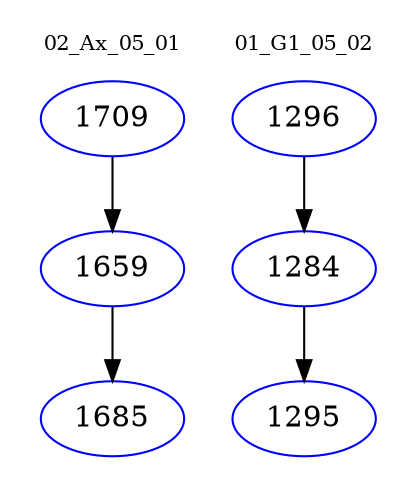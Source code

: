 digraph{
subgraph cluster_0 {
color = white
label = "02_Ax_05_01";
fontsize=10;
T0_1709 [label="1709", color="blue"]
T0_1709 -> T0_1659 [color="black"]
T0_1659 [label="1659", color="blue"]
T0_1659 -> T0_1685 [color="black"]
T0_1685 [label="1685", color="blue"]
}
subgraph cluster_1 {
color = white
label = "01_G1_05_02";
fontsize=10;
T1_1296 [label="1296", color="blue"]
T1_1296 -> T1_1284 [color="black"]
T1_1284 [label="1284", color="blue"]
T1_1284 -> T1_1295 [color="black"]
T1_1295 [label="1295", color="blue"]
}
}
